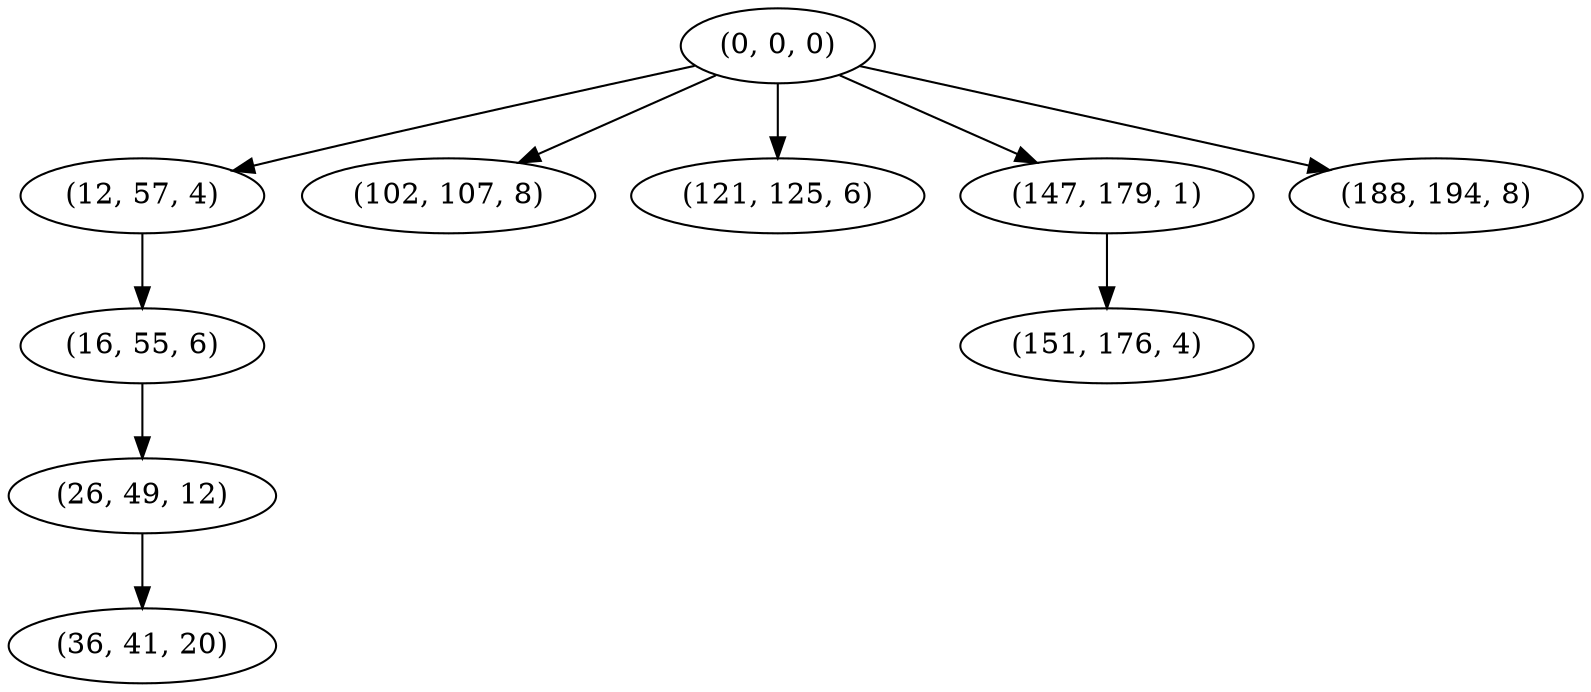 digraph tree {
    "(0, 0, 0)";
    "(12, 57, 4)";
    "(16, 55, 6)";
    "(26, 49, 12)";
    "(36, 41, 20)";
    "(102, 107, 8)";
    "(121, 125, 6)";
    "(147, 179, 1)";
    "(151, 176, 4)";
    "(188, 194, 8)";
    "(0, 0, 0)" -> "(12, 57, 4)";
    "(0, 0, 0)" -> "(102, 107, 8)";
    "(0, 0, 0)" -> "(121, 125, 6)";
    "(0, 0, 0)" -> "(147, 179, 1)";
    "(0, 0, 0)" -> "(188, 194, 8)";
    "(12, 57, 4)" -> "(16, 55, 6)";
    "(16, 55, 6)" -> "(26, 49, 12)";
    "(26, 49, 12)" -> "(36, 41, 20)";
    "(147, 179, 1)" -> "(151, 176, 4)";
}

